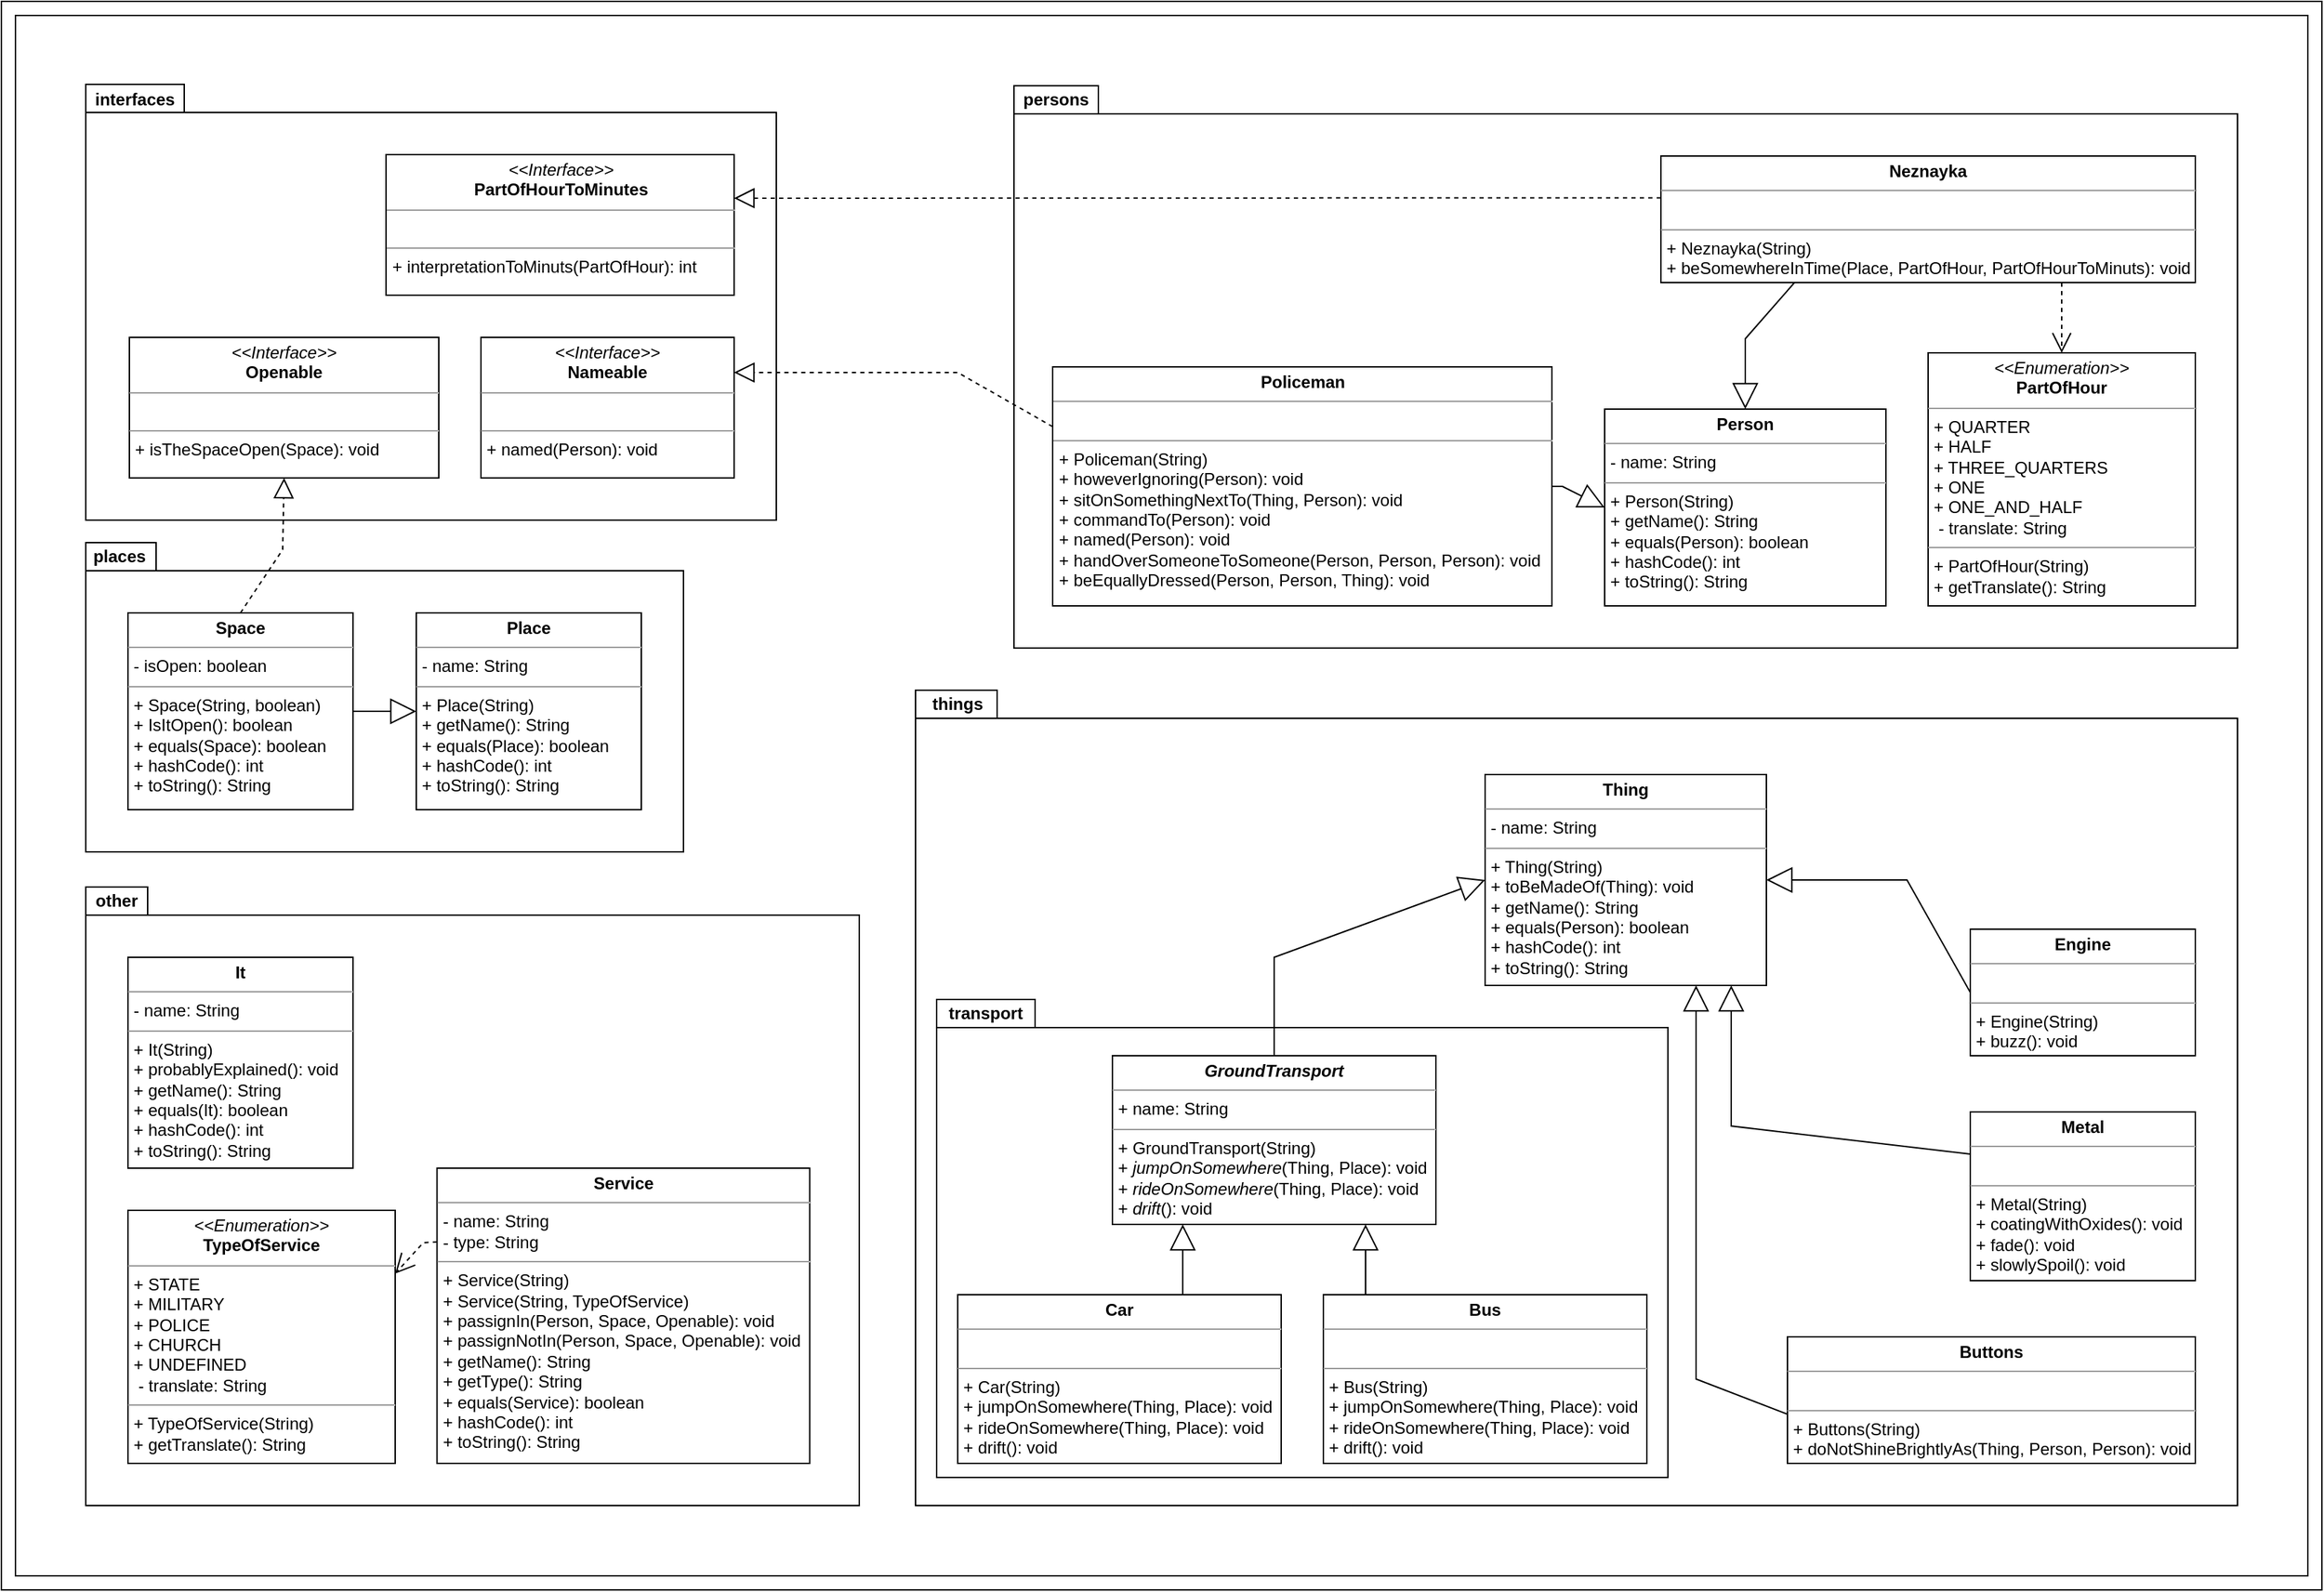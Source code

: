 <mxfile version="20.6.2" type="device"><diagram name="Page-1" id="c4acf3e9-155e-7222-9cf6-157b1a14988f"><mxGraphModel dx="3297" dy="2193" grid="1" gridSize="10" guides="1" tooltips="1" connect="1" arrows="1" fold="1" page="1" pageScale="1" pageWidth="850" pageHeight="1100" background="none" math="0" shadow="0"><root><mxCell id="0"/><mxCell id="1" parent="0"/><mxCell id="oydJLX_bmZ0Vwg0gy5E6-24" value="" style="rounded=0;whiteSpace=wrap;html=1;" parent="1" vertex="1"><mxGeometry x="-850" y="-180" width="1650" height="1130" as="geometry"/></mxCell><mxCell id="brYRJxfif7-jW6zPF3e4-1" value="" style="rounded=0;whiteSpace=wrap;html=1;" parent="1" vertex="1"><mxGeometry x="-840" y="-170" width="1630" height="1110" as="geometry"/></mxCell><mxCell id="W0FYH8ZJBr52oGQESOw_-68" value="" style="shape=folder;fontStyle=1;spacingTop=10;tabWidth=50;tabHeight=20;tabPosition=left;html=1;" parent="1" vertex="1"><mxGeometry x="-790" y="205" width="425" height="220" as="geometry"/></mxCell><mxCell id="W0FYH8ZJBr52oGQESOw_-79" value="" style="shape=folder;fontStyle=1;spacingTop=10;tabWidth=40;tabHeight=20;tabPosition=left;html=1;" parent="1" vertex="1"><mxGeometry x="-200" y="310" width="940" height="580" as="geometry"/></mxCell><mxCell id="W0FYH8ZJBr52oGQESOw_-105" value="" style="shape=folder;fontStyle=1;spacingTop=10;tabWidth=70;tabHeight=20;tabPosition=left;html=1;" parent="1" vertex="1"><mxGeometry x="-185" y="530" width="520" height="340" as="geometry"/></mxCell><mxCell id="W0FYH8ZJBr52oGQESOw_-93" value="" style="shape=folder;fontStyle=1;spacingTop=10;tabWidth=40;tabHeight=20;tabPosition=left;html=1;" parent="1" vertex="1"><mxGeometry x="-790" y="450" width="550" height="440" as="geometry"/></mxCell><mxCell id="W0FYH8ZJBr52oGQESOw_-53" value="" style="shape=folder;fontStyle=1;spacingTop=10;tabWidth=70;tabHeight=20;tabPosition=left;html=1;" parent="1" vertex="1"><mxGeometry x="-790" y="-121" width="491" height="310" as="geometry"/></mxCell><mxCell id="W0FYH8ZJBr52oGQESOw_-51" value="" style="shape=folder;fontStyle=1;spacingTop=10;tabWidth=60;tabHeight=20;tabPosition=left;html=1;" parent="1" vertex="1"><mxGeometry x="-130" y="-120" width="870" height="400" as="geometry"/></mxCell><mxCell id="5d2195bd80daf111-18" value="&lt;p style=&quot;margin:0px;margin-top:4px;text-align:center;&quot;&gt;&lt;i&gt;&amp;lt;&amp;lt;Interface&amp;gt;&amp;gt;&lt;/i&gt;&lt;br&gt;&lt;b&gt;Nameable&lt;/b&gt;&lt;/p&gt;&lt;hr size=&quot;1&quot;&gt;&lt;p style=&quot;margin:0px;margin-left:4px;&quot;&gt;&lt;br&gt;&lt;/p&gt;&lt;hr size=&quot;1&quot;&gt;&lt;p style=&quot;margin:0px;margin-left:4px;&quot;&gt;+ named(Person): void&lt;br&gt;&lt;/p&gt;" style="verticalAlign=top;align=left;overflow=fill;fontSize=12;fontFamily=Helvetica;html=1;rounded=0;shadow=0;comic=0;labelBackgroundColor=none;strokeWidth=1" parent="1" vertex="1"><mxGeometry x="-509" y="59" width="180" height="100" as="geometry"/></mxCell><mxCell id="W0FYH8ZJBr52oGQESOw_-3" value="&lt;p style=&quot;margin:0px;margin-top:4px;text-align:center;&quot;&gt;&lt;i&gt;&amp;lt;&amp;lt;Interface&amp;gt;&amp;gt;&lt;/i&gt;&lt;br&gt;&lt;b&gt;PartOfHourToMinutes&lt;/b&gt;&lt;/p&gt;&lt;hr size=&quot;1&quot;&gt;&lt;p style=&quot;margin:0px;margin-left:4px;&quot;&gt;&lt;br&gt;&lt;/p&gt;&lt;hr size=&quot;1&quot;&gt;&lt;p style=&quot;margin:0px;margin-left:4px;&quot;&gt;+ interpretationToMinuts(PartOfHour): int&lt;br&gt;&lt;/p&gt;" style="verticalAlign=top;align=left;overflow=fill;fontSize=12;fontFamily=Helvetica;html=1;rounded=0;shadow=0;comic=0;labelBackgroundColor=none;strokeWidth=1" parent="1" vertex="1"><mxGeometry x="-576.5" y="-71" width="247.5" height="100" as="geometry"/></mxCell><mxCell id="W0FYH8ZJBr52oGQESOw_-12" value="&lt;p style=&quot;margin:0px;margin-top:4px;text-align:center;&quot;&gt;&lt;i&gt;&amp;lt;&amp;lt;Enumeration&amp;gt;&amp;gt;&lt;/i&gt;&lt;br&gt;&lt;b&gt;PartOfHour&lt;/b&gt;&lt;/p&gt;&lt;hr size=&quot;1&quot;&gt;&lt;p style=&quot;margin:0px;margin-left:4px;&quot;&gt;+ QUARTER&amp;nbsp;&lt;br&gt;+ HALF&lt;/p&gt;&lt;p style=&quot;margin:0px;margin-left:4px;&quot;&gt;+ THREE_QUARTERS&lt;/p&gt;&lt;p style=&quot;margin:0px;margin-left:4px;&quot;&gt;+ ONE&lt;/p&gt;&lt;p style=&quot;margin:0px;margin-left:4px;&quot;&gt;+ ONE_AND_HALF&lt;/p&gt;&lt;p style=&quot;margin:0px;margin-left:4px;&quot;&gt;&amp;nbsp;- translate: String&lt;/p&gt;&lt;hr size=&quot;1&quot;&gt;&lt;p style=&quot;margin:0px;margin-left:4px;&quot;&gt;+ PartOfHour(String)&lt;br&gt;+ getTranslate(): String&lt;/p&gt;" style="verticalAlign=top;align=left;overflow=fill;fontSize=12;fontFamily=Helvetica;html=1;" parent="1" vertex="1"><mxGeometry x="520" y="70" width="190" height="180" as="geometry"/></mxCell><mxCell id="W0FYH8ZJBr52oGQESOw_-13" value="&lt;p style=&quot;margin:0px;margin-top:4px;text-align:center;&quot;&gt;&lt;i&gt;&amp;lt;&amp;lt;Enumeration&amp;gt;&amp;gt;&lt;/i&gt;&lt;br&gt;&lt;b&gt;TypeOfService&lt;/b&gt;&lt;/p&gt;&lt;hr size=&quot;1&quot;&gt;&lt;p style=&quot;margin:0px;margin-left:4px;&quot;&gt;+ STATE&lt;br&gt;+ MILITARY&lt;/p&gt;&lt;p style=&quot;margin:0px;margin-left:4px;&quot;&gt;+ POLICE&lt;/p&gt;&lt;p style=&quot;margin:0px;margin-left:4px;&quot;&gt;+ CHURCH&lt;/p&gt;&lt;p style=&quot;margin:0px;margin-left:4px;&quot;&gt;+ UNDEFINED&lt;/p&gt;&lt;p style=&quot;margin:0px;margin-left:4px;&quot;&gt;&amp;nbsp;- translate: String&lt;/p&gt;&lt;hr size=&quot;1&quot;&gt;&lt;p style=&quot;margin:0px;margin-left:4px;&quot;&gt;+ TypeOfService(String)&lt;br&gt;+ getTranslate(): String&lt;br&gt;&lt;/p&gt;" style="verticalAlign=top;align=left;overflow=fill;fontSize=12;fontFamily=Helvetica;html=1;" parent="1" vertex="1"><mxGeometry x="-760" y="680" width="190" height="180" as="geometry"/></mxCell><mxCell id="W0FYH8ZJBr52oGQESOw_-24" value="&lt;p style=&quot;margin:0px;margin-top:4px;text-align:center;&quot;&gt;&lt;b&gt;Service&lt;/b&gt;&lt;/p&gt;&lt;hr size=&quot;1&quot;&gt;&lt;p style=&quot;margin:0px;margin-left:4px;&quot;&gt;- name: String&lt;br style=&quot;padding: 0px; margin: 0px;&quot;&gt;- type: String&lt;/p&gt;&lt;hr size=&quot;1&quot;&gt;&lt;p style=&quot;margin:0px;margin-left:4px;&quot;&gt;+ Service(String)&lt;br style=&quot;padding: 0px; margin: 0px;&quot;&gt;+ Service(String, TypeOfService)&lt;br style=&quot;padding: 0px; margin: 0px;&quot;&gt;+ passignIn(Person, Space, Openable): void&lt;br style=&quot;padding: 0px; margin: 0px;&quot;&gt;+ passignNotIn(Person, Space, Openable): void&lt;br style=&quot;padding: 0px; margin: 0px;&quot;&gt;+ getName(): String&lt;br style=&quot;padding: 0px; margin: 0px;&quot;&gt;+ getType(): String&lt;br style=&quot;padding: 0px; margin: 0px;&quot;&gt;+ equals(Service): boolean&lt;br style=&quot;padding: 0px; margin: 0px;&quot;&gt;+ hashCode(): int&lt;br style=&quot;padding: 0px; margin: 0px;&quot;&gt;+ toString(): String&lt;br&gt;&lt;/p&gt;" style="verticalAlign=top;align=left;overflow=fill;fontSize=12;fontFamily=Helvetica;html=1;" parent="1" vertex="1"><mxGeometry x="-540.25" y="650" width="265" height="210" as="geometry"/></mxCell><mxCell id="W0FYH8ZJBr52oGQESOw_-25" value="&lt;p style=&quot;margin:0px;margin-top:4px;text-align:center;&quot;&gt;&lt;b&gt;It&lt;/b&gt;&lt;/p&gt;&lt;hr size=&quot;1&quot;&gt;&lt;p style=&quot;margin:0px;margin-left:4px;&quot;&gt;- name: String&lt;/p&gt;&lt;hr size=&quot;1&quot;&gt;&lt;p style=&quot;margin:0px;margin-left:4px;&quot;&gt;+ It(String)&lt;br style=&quot;padding: 0px; margin: 0px;&quot;&gt;+ probablyExplained(): void&lt;br style=&quot;padding: 0px; margin: 0px;&quot;&gt;+ getName(): String&lt;br style=&quot;padding: 0px; margin: 0px;&quot;&gt;+ equals(It): boolean&lt;br style=&quot;padding: 0px; margin: 0px;&quot;&gt;+ hashCode(): int&lt;br style=&quot;padding: 0px; margin: 0px;&quot;&gt;+ toString(): String&lt;br&gt;&lt;/p&gt;" style="verticalAlign=top;align=left;overflow=fill;fontSize=12;fontFamily=Helvetica;html=1;" parent="1" vertex="1"><mxGeometry x="-760" y="500" width="160" height="150" as="geometry"/></mxCell><mxCell id="W0FYH8ZJBr52oGQESOw_-28" value="&lt;p style=&quot;margin:0px;margin-top:4px;text-align:center;&quot;&gt;&lt;b&gt;Neznayka&lt;/b&gt;&lt;/p&gt;&lt;hr size=&quot;1&quot;&gt;&lt;p style=&quot;margin:0px;margin-left:4px;&quot;&gt;&lt;br&gt;&lt;/p&gt;&lt;hr size=&quot;1&quot;&gt;&lt;p style=&quot;margin:0px;margin-left:4px;&quot;&gt;+ Neznayka(String)&lt;/p&gt;&lt;p style=&quot;margin:0px;margin-left:4px;&quot;&gt;+ beSomewhereInTime(Place, PartOfHour, PartOfHourToMinuts): void&lt;/p&gt;" style="verticalAlign=top;align=left;overflow=fill;fontSize=12;fontFamily=Helvetica;html=1;" parent="1" vertex="1"><mxGeometry x="330" y="-70" width="380" height="90" as="geometry"/></mxCell><mxCell id="W0FYH8ZJBr52oGQESOw_-29" value="&lt;p style=&quot;margin:0px;margin-top:4px;text-align:center;&quot;&gt;&lt;b&gt;Person&lt;/b&gt;&lt;/p&gt;&lt;hr size=&quot;1&quot;&gt;&lt;p style=&quot;margin:0px;margin-left:4px;&quot;&gt;- name: String&lt;br&gt;&lt;/p&gt;&lt;hr size=&quot;1&quot;&gt;&lt;p style=&quot;margin:0px;margin-left:4px;&quot;&gt;+ Person(String)&lt;br style=&quot;padding: 0px; margin: 0px;&quot;&gt;+ getName(): String&lt;br style=&quot;padding: 0px; margin: 0px;&quot;&gt;+ equals(Person): boolean&lt;br style=&quot;padding: 0px; margin: 0px;&quot;&gt;+ hashCode(): int&lt;br style=&quot;padding: 0px; margin: 0px;&quot;&gt;+ toString(): String&lt;br&gt;&lt;/p&gt;" style="verticalAlign=top;align=left;overflow=fill;fontSize=12;fontFamily=Helvetica;html=1;" parent="1" vertex="1"><mxGeometry x="290" y="110" width="200" height="140" as="geometry"/></mxCell><mxCell id="W0FYH8ZJBr52oGQESOw_-30" value="&lt;p style=&quot;margin:0px;margin-top:4px;text-align:center;&quot;&gt;&lt;b&gt;Policeman&lt;/b&gt;&lt;/p&gt;&lt;hr size=&quot;1&quot;&gt;&lt;p style=&quot;margin:0px;margin-left:4px;&quot;&gt;&lt;br&gt;&lt;/p&gt;&lt;hr size=&quot;1&quot;&gt;&lt;p style=&quot;margin:0px;margin-left:4px;&quot;&gt;+ Policeman(String)&lt;br style=&quot;padding: 0px; margin: 0px;&quot;&gt;+ howeverIgnoring(Person): void&lt;br style=&quot;padding: 0px; margin: 0px;&quot;&gt;+ sitOnSomethingNextTo(Thing, Person): void&lt;br style=&quot;padding: 0px; margin: 0px;&quot;&gt;+ commandTo(Person): void&lt;/p&gt;&lt;p style=&quot;margin:0px;margin-left:4px;&quot;&gt;+ named(Person): void&lt;/p&gt;&lt;p style=&quot;margin:0px;margin-left:4px;&quot;&gt;+ handOverSomeoneToSomeone(Person, Person, Person): void&lt;/p&gt;&lt;p style=&quot;margin:0px;margin-left:4px;&quot;&gt;+ beEquallyDressed(Person, Person, Thing): void&lt;br style=&quot;padding: 0px; margin: 0px;&quot;&gt;&lt;br&gt;&lt;/p&gt;" style="verticalAlign=top;align=left;overflow=fill;fontSize=12;fontFamily=Helvetica;html=1;" parent="1" vertex="1"><mxGeometry x="-102.5" y="80" width="355" height="170" as="geometry"/></mxCell><mxCell id="W0FYH8ZJBr52oGQESOw_-34" value="&lt;p style=&quot;margin:0px;margin-top:4px;text-align:center;&quot;&gt;&lt;b&gt;Space&lt;/b&gt;&lt;/p&gt;&lt;hr size=&quot;1&quot;&gt;&lt;p style=&quot;margin:0px;margin-left:4px;&quot;&gt;- isOpen: boolean&lt;/p&gt;&lt;hr size=&quot;1&quot;&gt;&lt;p style=&quot;margin:0px;margin-left:4px;&quot;&gt;+ Space(String, boolean)&lt;/p&gt;&lt;p style=&quot;margin:0px;margin-left:4px;&quot;&gt;+ IsItOpen(): boolean&lt;/p&gt;&lt;p style=&quot;margin:0px;margin-left:4px;&quot;&gt;+ equals(Space): boolean&lt;br style=&quot;padding: 0px; margin: 0px;&quot;&gt;+ hashCode(): int&lt;br style=&quot;padding: 0px; margin: 0px;&quot;&gt;+ toString(): String&lt;br&gt;&lt;/p&gt;&lt;p style=&quot;margin:0px;margin-left:4px;&quot;&gt;&lt;br&gt;&lt;/p&gt;" style="verticalAlign=top;align=left;overflow=fill;fontSize=12;fontFamily=Helvetica;html=1;" parent="1" vertex="1"><mxGeometry x="-760" y="255" width="160" height="140" as="geometry"/></mxCell><mxCell id="W0FYH8ZJBr52oGQESOw_-36" value="&lt;p style=&quot;margin:0px;margin-top:4px;text-align:center;&quot;&gt;&lt;b&gt;Place&lt;/b&gt;&lt;/p&gt;&lt;hr size=&quot;1&quot;&gt;&lt;p style=&quot;margin:0px;margin-left:4px;&quot;&gt;- name: String&lt;/p&gt;&lt;hr size=&quot;1&quot;&gt;&lt;p style=&quot;margin:0px;margin-left:4px;&quot;&gt;+ Place(String)&lt;/p&gt;&lt;p style=&quot;margin:0px;margin-left:4px;&quot;&gt;+ getName(): String&lt;/p&gt;&lt;p style=&quot;margin:0px;margin-left:4px;&quot;&gt;+ equals(Place): boolean&lt;br style=&quot;padding: 0px; margin: 0px;&quot;&gt;+ hashCode(): int&lt;br style=&quot;padding: 0px; margin: 0px;&quot;&gt;+ toString(): String&lt;br&gt;&lt;/p&gt;&lt;p style=&quot;margin:0px;margin-left:4px;&quot;&gt;&lt;br&gt;&lt;/p&gt;" style="verticalAlign=top;align=left;overflow=fill;fontSize=12;fontFamily=Helvetica;html=1;" parent="1" vertex="1"><mxGeometry x="-555" y="255" width="160" height="140" as="geometry"/></mxCell><mxCell id="W0FYH8ZJBr52oGQESOw_-38" value="&lt;p style=&quot;margin:0px;margin-top:4px;text-align:center;&quot;&gt;&lt;b&gt;&lt;i&gt;GroundTransport&lt;/i&gt;&lt;/b&gt;&lt;/p&gt;&lt;hr size=&quot;1&quot;&gt;&lt;p style=&quot;margin:0px;margin-left:4px;&quot;&gt;+ name: String&lt;/p&gt;&lt;hr size=&quot;1&quot;&gt;&lt;p style=&quot;margin:0px;margin-left:4px;&quot;&gt;+ GroundTransport(String)&lt;/p&gt;&lt;p style=&quot;margin:0px;margin-left:4px;&quot;&gt;+ &lt;i&gt;jumpOnSomewhere&lt;/i&gt;(Thing, Place): void&lt;/p&gt;&lt;p style=&quot;margin:0px;margin-left:4px;&quot;&gt;+ &lt;i&gt;rideOnSomewhere&lt;/i&gt;(Thing, Place): void&lt;/p&gt;&lt;p style=&quot;margin:0px;margin-left:4px;&quot;&gt;+ &lt;i&gt;drift&lt;/i&gt;(): void&lt;/p&gt;" style="verticalAlign=top;align=left;overflow=fill;fontSize=12;fontFamily=Helvetica;html=1;" parent="1" vertex="1"><mxGeometry x="-60" y="570" width="230" height="120" as="geometry"/></mxCell><mxCell id="W0FYH8ZJBr52oGQESOw_-39" value="&lt;p style=&quot;margin:0px;margin-top:4px;text-align:center;&quot;&gt;&lt;b&gt;Car&lt;/b&gt;&lt;/p&gt;&lt;hr size=&quot;1&quot;&gt;&lt;p style=&quot;margin:0px;margin-left:4px;&quot;&gt;&lt;br&gt;&lt;/p&gt;&lt;hr size=&quot;1&quot;&gt;&lt;p style=&quot;margin: 0px 0px 0px 4px;&quot;&gt;+ Car(String)&lt;/p&gt;&lt;p style=&quot;margin: 0px 0px 0px 4px;&quot;&gt;+&amp;nbsp;jumpOnSomewhere(Thing, Place): void&lt;/p&gt;&lt;p style=&quot;margin: 0px 0px 0px 4px;&quot;&gt;+&amp;nbsp;rideOnSomewhere(Thing, Place): void&lt;/p&gt;&lt;p style=&quot;margin: 0px 0px 0px 4px;&quot;&gt;+&amp;nbsp;drift(): void&lt;/p&gt;" style="verticalAlign=top;align=left;overflow=fill;fontSize=12;fontFamily=Helvetica;html=1;" parent="1" vertex="1"><mxGeometry x="-170" y="740" width="230" height="120" as="geometry"/></mxCell><mxCell id="W0FYH8ZJBr52oGQESOw_-40" value="&lt;p style=&quot;margin:0px;margin-top:4px;text-align:center;&quot;&gt;&lt;b&gt;Bus&lt;/b&gt;&lt;/p&gt;&lt;hr size=&quot;1&quot;&gt;&lt;p style=&quot;margin:0px;margin-left:4px;&quot;&gt;&lt;br&gt;&lt;/p&gt;&lt;hr size=&quot;1&quot;&gt;&lt;p style=&quot;margin: 0px 0px 0px 4px;&quot;&gt;+ Bus(String)&lt;/p&gt;&lt;p style=&quot;margin: 0px 0px 0px 4px;&quot;&gt;+&amp;nbsp;jumpOnSomewhere(Thing, Place): void&lt;/p&gt;&lt;p style=&quot;margin: 0px 0px 0px 4px;&quot;&gt;+&amp;nbsp;rideOnSomewhere(Thing, Place): void&lt;/p&gt;&lt;p style=&quot;margin: 0px 0px 0px 4px;&quot;&gt;+&amp;nbsp;drift(): void&lt;/p&gt;" style="verticalAlign=top;align=left;overflow=fill;fontSize=12;fontFamily=Helvetica;html=1;" parent="1" vertex="1"><mxGeometry x="90" y="740" width="230" height="120" as="geometry"/></mxCell><mxCell id="W0FYH8ZJBr52oGQESOw_-41" value="&lt;p style=&quot;margin:0px;margin-top:4px;text-align:center;&quot;&gt;&lt;b&gt;Buttons&lt;/b&gt;&lt;/p&gt;&lt;hr size=&quot;1&quot;&gt;&lt;p style=&quot;margin:0px;margin-left:4px;&quot;&gt;&lt;br&gt;&lt;/p&gt;&lt;hr size=&quot;1&quot;&gt;&lt;p style=&quot;margin: 0px 0px 0px 4px;&quot;&gt;+ Buttons(String)&lt;/p&gt;&lt;p style=&quot;margin: 0px 0px 0px 4px;&quot;&gt;+&amp;nbsp;doNotShineBrightlyAs(Thing, Person, Person): void&lt;/p&gt;" style="verticalAlign=top;align=left;overflow=fill;fontSize=12;fontFamily=Helvetica;html=1;" parent="1" vertex="1"><mxGeometry x="420" y="770" width="290" height="90" as="geometry"/></mxCell><mxCell id="W0FYH8ZJBr52oGQESOw_-43" value="&lt;p style=&quot;margin:0px;margin-top:4px;text-align:center;&quot;&gt;&lt;b&gt;Engine&lt;/b&gt;&lt;/p&gt;&lt;hr size=&quot;1&quot;&gt;&lt;p style=&quot;margin:0px;margin-left:4px;&quot;&gt;&lt;br&gt;&lt;/p&gt;&lt;hr size=&quot;1&quot;&gt;&lt;p style=&quot;margin:0px;margin-left:4px;&quot;&gt;+ Engine(String)&lt;/p&gt;&lt;p style=&quot;margin:0px;margin-left:4px;&quot;&gt;+ buzz(): void&lt;/p&gt;" style="verticalAlign=top;align=left;overflow=fill;fontSize=12;fontFamily=Helvetica;html=1;" parent="1" vertex="1"><mxGeometry x="550" y="480" width="160" height="90" as="geometry"/></mxCell><mxCell id="W0FYH8ZJBr52oGQESOw_-44" value="&lt;p style=&quot;margin:0px;margin-top:4px;text-align:center;&quot;&gt;&lt;b&gt;Metal&lt;/b&gt;&lt;/p&gt;&lt;hr size=&quot;1&quot;&gt;&lt;p style=&quot;margin:0px;margin-left:4px;&quot;&gt;&lt;br&gt;&lt;/p&gt;&lt;hr size=&quot;1&quot;&gt;&lt;p style=&quot;margin:0px;margin-left:4px;&quot;&gt;+ Metal(String)&lt;/p&gt;&lt;p style=&quot;margin:0px;margin-left:4px;&quot;&gt;+ coatingWithOxides(): void&lt;/p&gt;&lt;p style=&quot;margin:0px;margin-left:4px;&quot;&gt;+ fade(): void&lt;/p&gt;&lt;p style=&quot;margin:0px;margin-left:4px;&quot;&gt;+ slowlySpoil(): void&lt;/p&gt;" style="verticalAlign=top;align=left;overflow=fill;fontSize=12;fontFamily=Helvetica;html=1;" parent="1" vertex="1"><mxGeometry x="550" y="610" width="160" height="120" as="geometry"/></mxCell><mxCell id="W0FYH8ZJBr52oGQESOw_-46" value="&lt;p style=&quot;margin:0px;margin-top:4px;text-align:center;&quot;&gt;&lt;b&gt;Thing&lt;/b&gt;&lt;/p&gt;&lt;hr size=&quot;1&quot;&gt;&lt;p style=&quot;margin:0px;margin-left:4px;&quot;&gt;- name: String&lt;br&gt;&lt;/p&gt;&lt;hr size=&quot;1&quot;&gt;&lt;p style=&quot;margin:0px;margin-left:4px;&quot;&gt;+ Thing(String)&lt;/p&gt;&lt;p style=&quot;margin:0px;margin-left:4px;&quot;&gt;+ toBeMadeOf(Thing): void&lt;br style=&quot;padding: 0px; margin: 0px;&quot;&gt;+ getName(): String&lt;br style=&quot;padding: 0px; margin: 0px;&quot;&gt;+ equals(Person): boolean&lt;br style=&quot;padding: 0px; margin: 0px;&quot;&gt;+ hashCode(): int&lt;br style=&quot;padding: 0px; margin: 0px;&quot;&gt;+ toString(): String&lt;br&gt;&lt;/p&gt;" style="verticalAlign=top;align=left;overflow=fill;fontSize=12;fontFamily=Helvetica;html=1;" parent="1" vertex="1"><mxGeometry x="205" y="370" width="200" height="150" as="geometry"/></mxCell><mxCell id="W0FYH8ZJBr52oGQESOw_-55" value="" style="endArrow=block;endSize=16;endFill=0;html=1;rounded=0;exitX=1;exitY=0.5;exitDx=0;exitDy=0;entryX=0;entryY=0.5;entryDx=0;entryDy=0;" parent="1" edge="1" target="W0FYH8ZJBr52oGQESOw_-29" source="W0FYH8ZJBr52oGQESOw_-30"><mxGeometry width="160" relative="1" as="geometry"><mxPoint x="42.5" y="40" as="sourcePoint"/><mxPoint x="130" y="40" as="targetPoint"/><Array as="points"><mxPoint x="260" y="165"/></Array></mxGeometry></mxCell><mxCell id="W0FYH8ZJBr52oGQESOw_-56" value="" style="endArrow=block;endSize=16;endFill=0;html=1;rounded=0;entryX=0.5;entryY=0;entryDx=0;entryDy=0;exitX=0.25;exitY=1;exitDx=0;exitDy=0;" parent="1" source="W0FYH8ZJBr52oGQESOw_-28" target="W0FYH8ZJBr52oGQESOw_-29" edge="1"><mxGeometry width="160" relative="1" as="geometry"><mxPoint x="270" y="150.0" as="sourcePoint"/><mxPoint x="430" y="150.0" as="targetPoint"/><Array as="points"><mxPoint x="390" y="60"/></Array></mxGeometry></mxCell><mxCell id="W0FYH8ZJBr52oGQESOw_-81" value="" style="endArrow=block;endSize=16;endFill=0;html=1;rounded=0;exitX=0.5;exitY=0;exitDx=0;exitDy=0;entryX=0;entryY=0.5;entryDx=0;entryDy=0;" parent="1" source="W0FYH8ZJBr52oGQESOw_-38" target="W0FYH8ZJBr52oGQESOw_-46" edge="1"><mxGeometry width="160" relative="1" as="geometry"><mxPoint x="222.5" y="640" as="sourcePoint"/><mxPoint x="222.5" y="560" as="targetPoint"/><Array as="points"><mxPoint x="55" y="500"/></Array></mxGeometry></mxCell><mxCell id="W0FYH8ZJBr52oGQESOw_-83" value="" style="endArrow=block;endSize=16;endFill=0;html=1;rounded=0;exitX=0.5;exitY=0;exitDx=0;exitDy=0;entryX=0.5;entryY=1;entryDx=0;entryDy=0;" parent="1" edge="1"><mxGeometry width="160" relative="1" as="geometry"><mxPoint x="-10.0" y="740" as="sourcePoint"/><mxPoint x="-10.0" y="690" as="targetPoint"/></mxGeometry></mxCell><mxCell id="W0FYH8ZJBr52oGQESOw_-84" value="" style="endArrow=block;endSize=16;endFill=0;html=1;rounded=0;exitX=0.5;exitY=0;exitDx=0;exitDy=0;entryX=0.5;entryY=1;entryDx=0;entryDy=0;" parent="1" edge="1"><mxGeometry width="160" relative="1" as="geometry"><mxPoint x="120.0" y="740" as="sourcePoint"/><mxPoint x="120.0" y="690" as="targetPoint"/></mxGeometry></mxCell><mxCell id="W0FYH8ZJBr52oGQESOw_-102" value="&lt;b&gt;other&lt;/b&gt;" style="text;html=1;strokeColor=none;fillColor=none;align=center;verticalAlign=middle;whiteSpace=wrap;rounded=0;" parent="1" vertex="1"><mxGeometry x="-798" y="445" width="60" height="30" as="geometry"/></mxCell><mxCell id="W0FYH8ZJBr52oGQESOw_-103" value="&lt;b&gt;things&lt;/b&gt;" style="text;html=1;strokeColor=none;fillColor=none;align=center;verticalAlign=middle;whiteSpace=wrap;rounded=0;" parent="1" vertex="1"><mxGeometry x="-200" y="305" width="60" height="30" as="geometry"/></mxCell><mxCell id="W0FYH8ZJBr52oGQESOw_-104" value="&lt;b&gt;places&lt;/b&gt;" style="text;html=1;strokeColor=none;fillColor=none;align=center;verticalAlign=middle;whiteSpace=wrap;rounded=0;" parent="1" vertex="1"><mxGeometry x="-796" y="200" width="60" height="30" as="geometry"/></mxCell><mxCell id="W0FYH8ZJBr52oGQESOw_-106" value="&lt;b&gt;transport&lt;/b&gt;" style="text;html=1;strokeColor=none;fillColor=none;align=center;verticalAlign=middle;whiteSpace=wrap;rounded=0;" parent="1" vertex="1"><mxGeometry x="-180" y="525" width="60" height="30" as="geometry"/></mxCell><mxCell id="W0FYH8ZJBr52oGQESOw_-110" value="" style="endArrow=block;endSize=16;endFill=0;html=1;rounded=0;exitX=1;exitY=0.5;exitDx=0;exitDy=0;entryX=0;entryY=0.5;entryDx=0;entryDy=0;" parent="1" edge="1" target="W0FYH8ZJBr52oGQESOw_-36" source="W0FYH8ZJBr52oGQESOw_-34"><mxGeometry width="160" relative="1" as="geometry"><mxPoint x="-800" y="105" as="sourcePoint"/><mxPoint x="-540" y="105" as="targetPoint"/></mxGeometry></mxCell><mxCell id="W0FYH8ZJBr52oGQESOw_-117" value="&lt;b&gt;persons&lt;/b&gt;" style="text;html=1;strokeColor=none;fillColor=none;align=center;verticalAlign=middle;whiteSpace=wrap;rounded=0;" parent="1" vertex="1"><mxGeometry x="-130" y="-125" width="60" height="30" as="geometry"/></mxCell><mxCell id="W0FYH8ZJBr52oGQESOw_-118" value="&lt;b&gt;interfaces&lt;/b&gt;" style="text;html=1;strokeColor=none;fillColor=none;align=center;verticalAlign=middle;whiteSpace=wrap;rounded=0;" parent="1" vertex="1"><mxGeometry x="-785" y="-125" width="60" height="30" as="geometry"/></mxCell><mxCell id="oydJLX_bmZ0Vwg0gy5E6-5" value="" style="endArrow=block;endSize=16;endFill=0;html=1;rounded=0;exitX=0;exitY=0.25;exitDx=0;exitDy=0;entryX=0.75;entryY=1;entryDx=0;entryDy=0;" parent="1" source="W0FYH8ZJBr52oGQESOw_-44" edge="1"><mxGeometry width="160" relative="1" as="geometry"><mxPoint x="515" y="675" as="sourcePoint"/><mxPoint x="380" y="520" as="targetPoint"/><Array as="points"><mxPoint x="380" y="620"/></Array></mxGeometry></mxCell><mxCell id="oydJLX_bmZ0Vwg0gy5E6-9" value="" style="endArrow=block;endSize=16;endFill=0;html=1;rounded=0;exitX=0;exitY=0.5;exitDx=0;exitDy=0;entryX=0.75;entryY=1;entryDx=0;entryDy=0;" parent="1" edge="1"><mxGeometry width="160" relative="1" as="geometry"><mxPoint x="420" y="825" as="sourcePoint"/><mxPoint x="355" y="520" as="targetPoint"/><Array as="points"><mxPoint x="355" y="800"/></Array></mxGeometry></mxCell><mxCell id="oydJLX_bmZ0Vwg0gy5E6-11" value="" style="endArrow=block;endSize=16;endFill=0;html=1;rounded=0;exitX=0;exitY=0.5;exitDx=0;exitDy=0;entryX=1;entryY=0.5;entryDx=0;entryDy=0;" parent="1" edge="1" target="W0FYH8ZJBr52oGQESOw_-46" source="W0FYH8ZJBr52oGQESOw_-43"><mxGeometry width="160" relative="1" as="geometry"><mxPoint x="835" y="400" as="sourcePoint"/><mxPoint x="405" y="400" as="targetPoint"/><Array as="points"><mxPoint x="505" y="445"/></Array></mxGeometry></mxCell><mxCell id="oydJLX_bmZ0Vwg0gy5E6-19" value="" style="endArrow=open;endSize=12;dashed=1;html=1;rounded=0;entryX=0.5;entryY=0;entryDx=0;entryDy=0;exitX=0.75;exitY=1;exitDx=0;exitDy=0;" parent="1" source="W0FYH8ZJBr52oGQESOw_-28" target="W0FYH8ZJBr52oGQESOw_-12" edge="1"><mxGeometry width="160" relative="1" as="geometry"><mxPoint x="-790" y="450" as="sourcePoint"/><mxPoint x="-820" y="500" as="targetPoint"/><Array as="points"><mxPoint x="615" y="50"/></Array></mxGeometry></mxCell><mxCell id="oydJLX_bmZ0Vwg0gy5E6-23" value="" style="endArrow=open;endSize=12;dashed=1;html=1;rounded=0;entryX=1;entryY=0.25;entryDx=0;entryDy=0;exitX=0;exitY=0.25;exitDx=0;exitDy=0;" parent="1" edge="1" target="W0FYH8ZJBr52oGQESOw_-13" source="W0FYH8ZJBr52oGQESOw_-24"><mxGeometry width="160" relative="1" as="geometry"><mxPoint x="-479" y="419.46" as="sourcePoint"/><mxPoint x="-608" y="418.46" as="targetPoint"/><Array as="points"><mxPoint x="-550" y="703"/></Array></mxGeometry></mxCell><mxCell id="lRME5kJvbiZ-dSippCwE-3" value="&lt;p style=&quot;margin:0px;margin-top:4px;text-align:center;&quot;&gt;&lt;i&gt;&amp;lt;&amp;lt;Interface&amp;gt;&amp;gt;&lt;/i&gt;&lt;br&gt;&lt;b&gt;Openable&lt;/b&gt;&lt;/p&gt;&lt;hr size=&quot;1&quot;&gt;&lt;p style=&quot;margin:0px;margin-left:4px;&quot;&gt;&lt;br&gt;&lt;/p&gt;&lt;hr size=&quot;1&quot;&gt;&lt;p style=&quot;margin:0px;margin-left:4px;&quot;&gt;+ isTheSpaceOpen(Space): void&lt;br&gt;&lt;/p&gt;" style="verticalAlign=top;align=left;overflow=fill;fontSize=12;fontFamily=Helvetica;html=1;rounded=0;shadow=0;comic=0;labelBackgroundColor=none;strokeWidth=1" vertex="1" parent="1"><mxGeometry x="-759" y="59" width="220" height="100" as="geometry"/></mxCell><mxCell id="lRME5kJvbiZ-dSippCwE-4" value="" style="endArrow=block;dashed=1;endFill=0;endSize=12;html=1;rounded=0;exitX=0;exitY=0.25;exitDx=0;exitDy=0;entryX=1;entryY=0.25;entryDx=0;entryDy=0;" edge="1" parent="1" source="W0FYH8ZJBr52oGQESOw_-30" target="5d2195bd80daf111-18"><mxGeometry width="160" relative="1" as="geometry"><mxPoint x="540" y="106.25" as="sourcePoint"/><mxPoint x="-281.0" y="93.75" as="targetPoint"/><Array as="points"><mxPoint x="-170" y="84"/></Array></mxGeometry></mxCell><mxCell id="lRME5kJvbiZ-dSippCwE-5" value="" style="endArrow=block;dashed=1;endFill=0;endSize=12;html=1;rounded=0;exitX=0.5;exitY=0;exitDx=0;exitDy=0;entryX=0.5;entryY=1;entryDx=0;entryDy=0;" edge="1" parent="1" source="W0FYH8ZJBr52oGQESOw_-34" target="lRME5kJvbiZ-dSippCwE-3"><mxGeometry width="160" relative="1" as="geometry"><mxPoint x="-345" y="477.25" as="sourcePoint"/><mxPoint x="-524" y="456" as="targetPoint"/><Array as="points"><mxPoint x="-650" y="210"/></Array></mxGeometry></mxCell><mxCell id="lRME5kJvbiZ-dSippCwE-8" value="" style="endArrow=block;dashed=1;endFill=0;endSize=12;html=1;rounded=0;entryX=1;entryY=0.25;entryDx=0;entryDy=0;exitX=0;exitY=0.33;exitDx=0;exitDy=0;exitPerimeter=0;" edge="1" parent="1" source="W0FYH8ZJBr52oGQESOw_-28"><mxGeometry width="160" relative="1" as="geometry"><mxPoint x="285" y="-40" as="sourcePoint"/><mxPoint x="-329" y="-40" as="targetPoint"/><Array as="points"/></mxGeometry></mxCell></root></mxGraphModel></diagram></mxfile>
